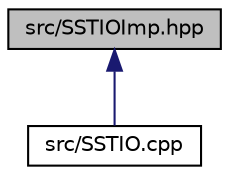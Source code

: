 digraph "src/SSTIOImp.hpp"
{
  edge [fontname="Helvetica",fontsize="10",labelfontname="Helvetica",labelfontsize="10"];
  node [fontname="Helvetica",fontsize="10",shape=record];
  Node9 [label="src/SSTIOImp.hpp",height=0.2,width=0.4,color="black", fillcolor="grey75", style="filled", fontcolor="black"];
  Node9 -> Node10 [dir="back",color="midnightblue",fontsize="10",style="solid",fontname="Helvetica"];
  Node10 [label="src/SSTIO.cpp",height=0.2,width=0.4,color="black", fillcolor="white", style="filled",URL="$_s_s_t_i_o_8cpp.html"];
}
